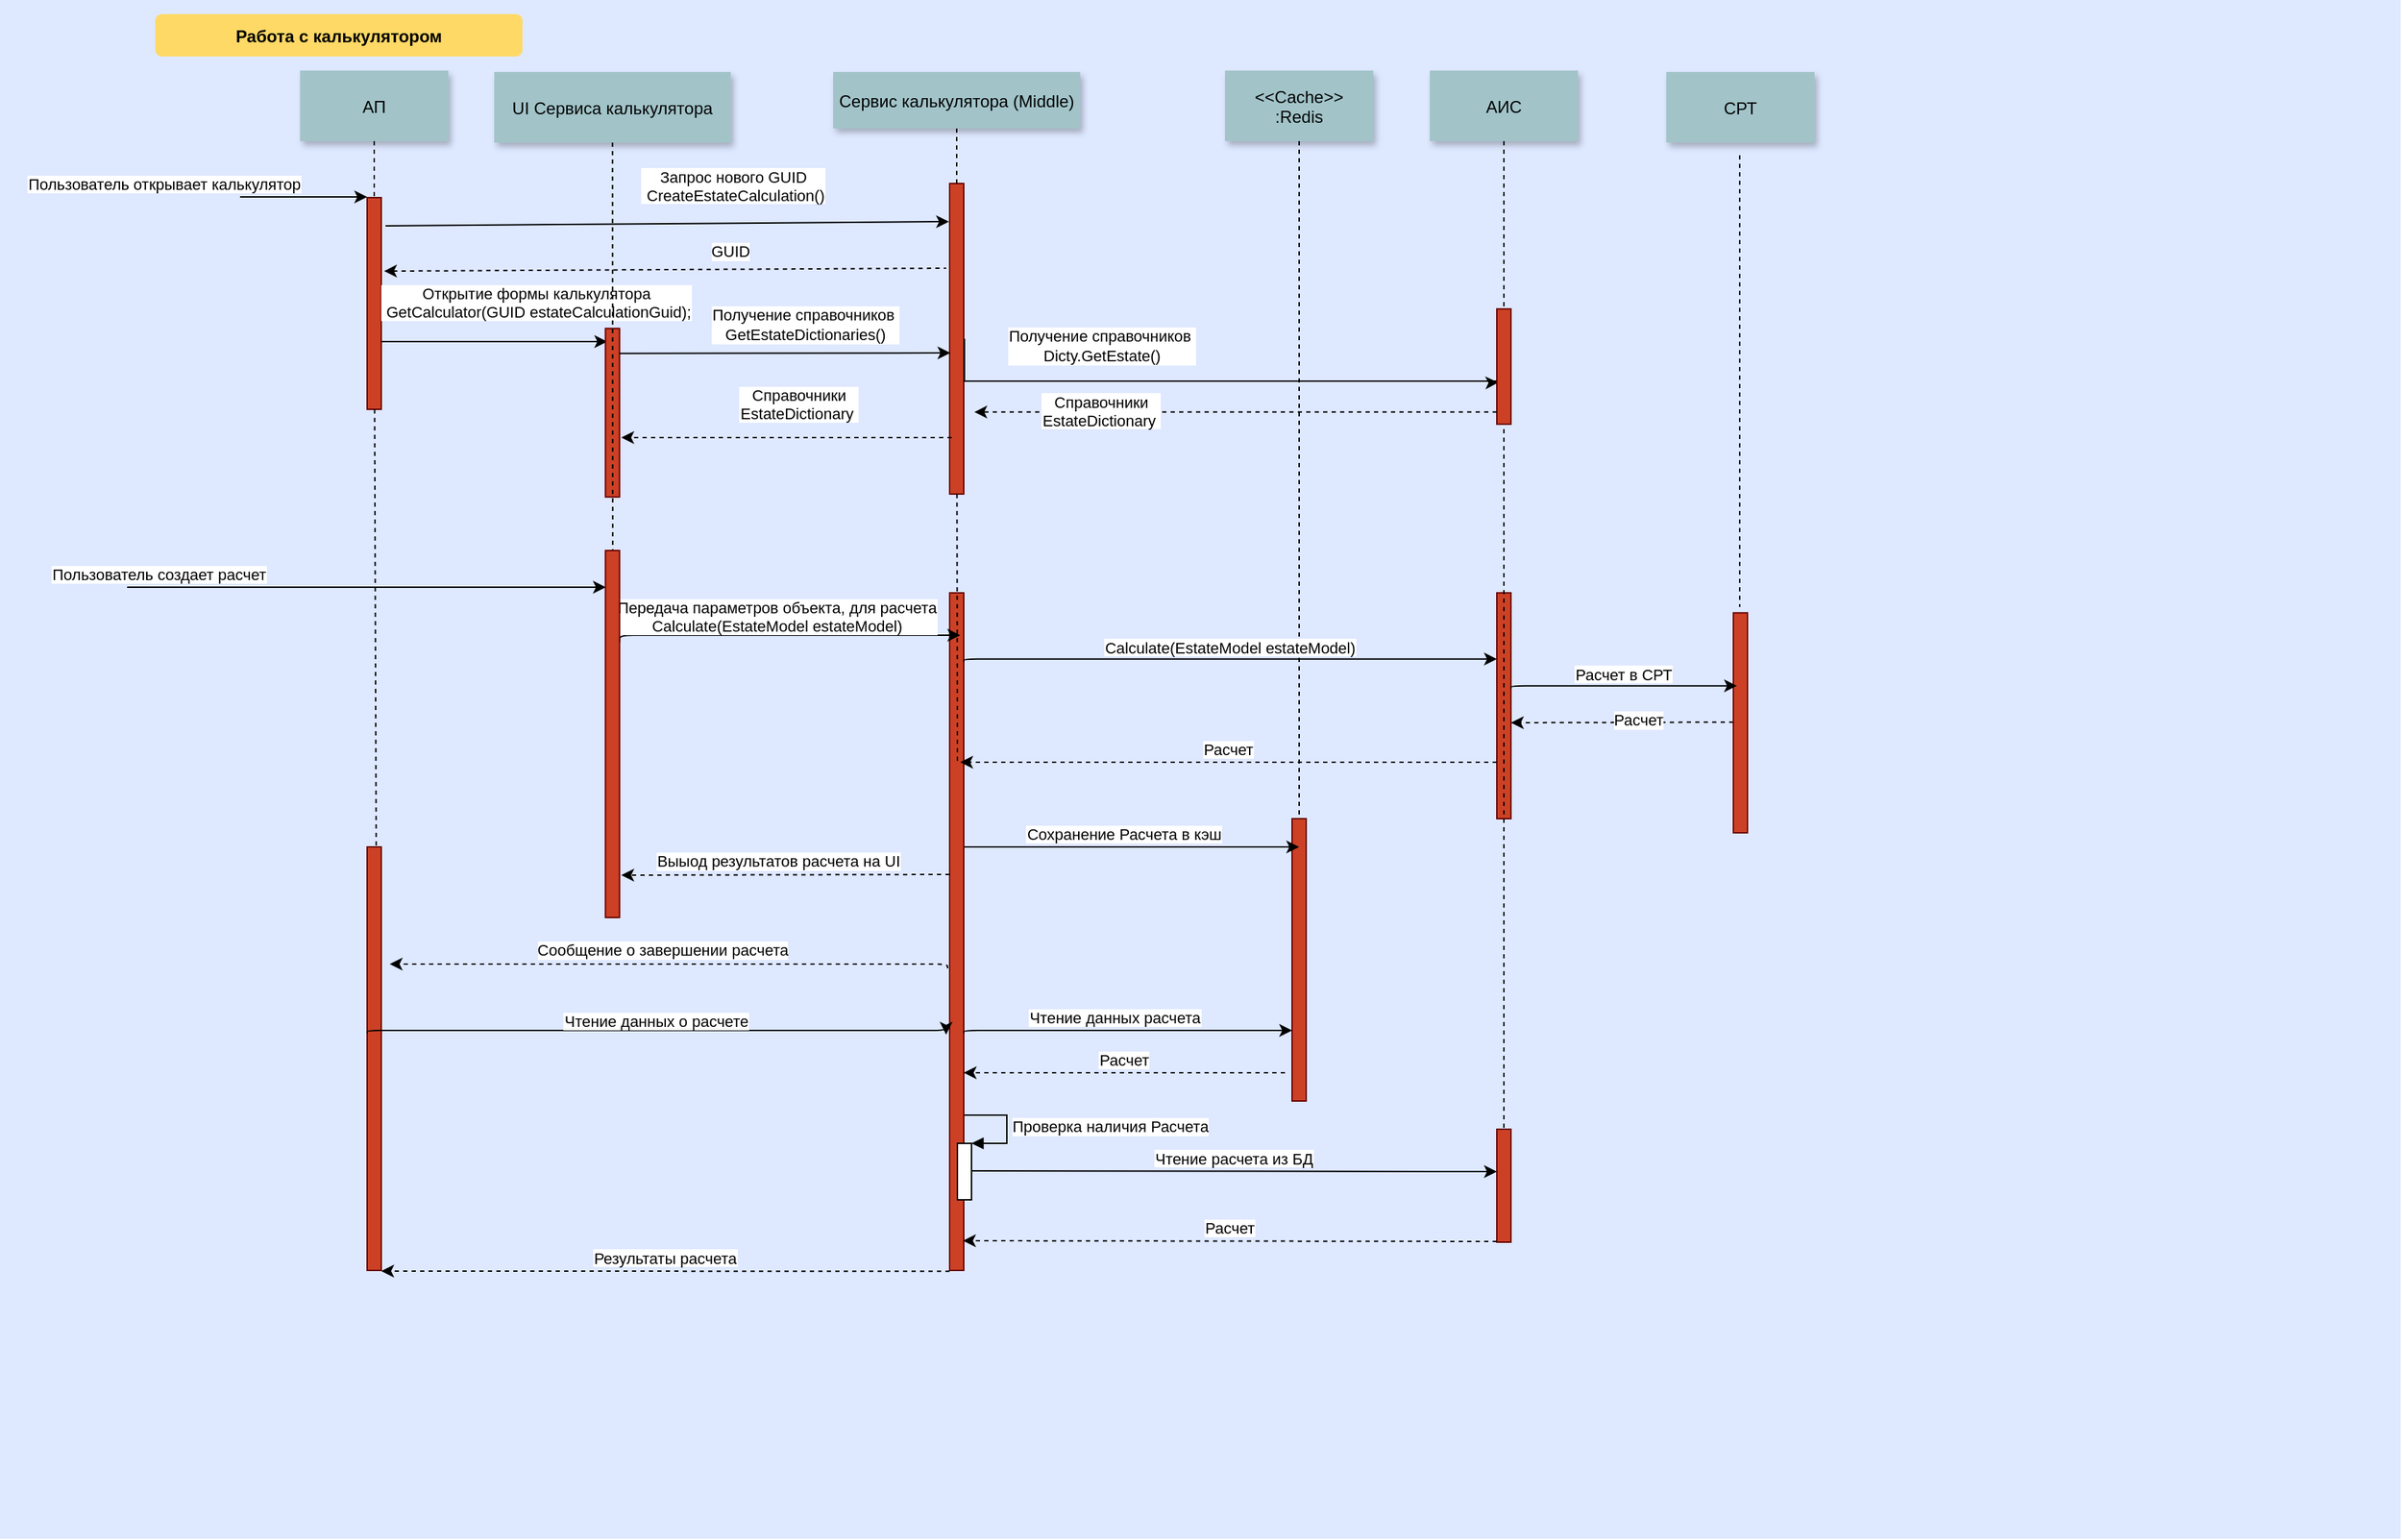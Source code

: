 <mxfile version="14.9.0" type="github">
  <diagram name="Page-1" id="9361dd3d-8414-5efd-6122-117bd74ce7a7">
    <mxGraphModel dx="1822" dy="882" grid="1" gridSize="10" guides="1" tooltips="1" connect="1" arrows="1" fold="1" page="0" pageScale="1.5" pageWidth="826" pageHeight="1169" background="none" math="0" shadow="0">
      <root>
        <mxCell id="0" />
        <mxCell id="1" parent="0" />
        <mxCell id="69" value="" style="fillColor=#DEE8FF;strokeColor=none" parent="1" vertex="1">
          <mxGeometry x="-60" y="10" width="1700" height="1090" as="geometry" />
        </mxCell>
        <mxCell id="2" value="" style="fillColor=#CC4125;strokeColor=#660000" parent="1" vertex="1">
          <mxGeometry x="200" y="150" width="10" height="150" as="geometry" />
        </mxCell>
        <mxCell id="3" value="Пользователь открывает калькулятор" style="edgeStyle=none;verticalLabelPosition=top;verticalAlign=bottom;labelPosition=left;align=right" parent="1" edge="1">
          <mxGeometry x="110" y="49.5" width="100" height="100" as="geometry">
            <mxPoint x="110" y="149.5" as="sourcePoint" />
            <mxPoint x="200" y="149.5" as="targetPoint" />
          </mxGeometry>
        </mxCell>
        <mxCell id="4" value="АП" style="shadow=1;fillColor=#A2C4C9;strokeColor=none" parent="1" vertex="1">
          <mxGeometry x="152.5" y="60" width="105" height="50" as="geometry" />
        </mxCell>
        <mxCell id="6" value="" style="fillColor=#CC4125;strokeColor=#660000" parent="1" vertex="1">
          <mxGeometry x="612.5" y="140" width="10" height="220" as="geometry" />
        </mxCell>
        <mxCell id="7" value="Сервис калькулятора (Middle)" style="shadow=1;fillColor=#A2C4C9;strokeColor=none" parent="1" vertex="1">
          <mxGeometry x="530" y="61" width="175" height="40" as="geometry" />
        </mxCell>
        <mxCell id="8" value="" style="edgeStyle=none;endArrow=none;dashed=1" parent="1" source="7" target="6" edge="1">
          <mxGeometry x="272.335" y="165" width="100" height="100" as="geometry">
            <mxPoint x="347.259" y="110" as="sourcePoint" />
            <mxPoint x="347.576" y="165" as="targetPoint" />
          </mxGeometry>
        </mxCell>
        <mxCell id="19" value="Открытие формы калькулятора&#xa; GetCalculator(GUID estateCalculationGuid);" style="edgeStyle=elbowEdgeStyle;elbow=vertical;verticalLabelPosition=top;verticalAlign=bottom;" parent="1" edge="1">
          <mxGeometry width="100" height="100" as="geometry">
            <mxPoint x="210" y="252" as="sourcePoint" />
            <mxPoint x="370" y="252" as="targetPoint" />
            <Array as="points">
              <mxPoint x="270" y="252" />
              <mxPoint x="490" y="252" />
            </Array>
            <mxPoint x="30" y="-12" as="offset" />
          </mxGeometry>
        </mxCell>
        <mxCell id="eK3PUiwqns1HFzDT2PhF-101" style="edgeStyle=orthogonalEdgeStyle;rounded=0;orthogonalLoop=1;jettySize=auto;html=1;entryX=0.1;entryY=0.638;entryDx=0;entryDy=0;entryPerimeter=0;" edge="1" parent="1" target="eK3PUiwqns1HFzDT2PhF-97">
          <mxGeometry relative="1" as="geometry">
            <mxPoint x="623" y="250" as="sourcePoint" />
            <Array as="points">
              <mxPoint x="623" y="280" />
              <mxPoint x="1000" y="280" />
            </Array>
          </mxGeometry>
        </mxCell>
        <mxCell id="eK3PUiwqns1HFzDT2PhF-102" value="Получение справочников&amp;nbsp;&lt;br&gt;Dicty.GetEstate()" style="edgeLabel;html=1;align=center;verticalAlign=middle;resizable=0;points=[];" vertex="1" connectable="0" parent="eK3PUiwqns1HFzDT2PhF-101">
          <mxGeometry x="0.16" y="-2" relative="1" as="geometry">
            <mxPoint x="-110" y="-27" as="offset" />
          </mxGeometry>
        </mxCell>
        <mxCell id="21" value="" style="fillColor=#CC4125;strokeColor=#660000" parent="1" vertex="1">
          <mxGeometry x="368.75" y="242.7" width="10" height="119.39" as="geometry" />
        </mxCell>
        <mxCell id="22" value="UI Сервиса калькулятора" style="shadow=1;fillColor=#A2C4C9;strokeColor=none" parent="1" vertex="1">
          <mxGeometry x="290" y="61" width="167.5" height="50" as="geometry" />
        </mxCell>
        <mxCell id="23" value="" style="edgeStyle=none;endArrow=none;dashed=1;" parent="1" source="22" edge="1">
          <mxGeometry x="614.488" y="175.0" width="100" height="100" as="geometry">
            <mxPoint x="674.653" y="110" as="sourcePoint" />
            <mxPoint x="374" y="550" as="targetPoint" />
          </mxGeometry>
        </mxCell>
        <mxCell id="24" value="&lt;&lt;Cache&gt;&gt;&#xa;:Redis" style="shadow=1;fillColor=#A2C4C9;strokeColor=none" parent="1" vertex="1">
          <mxGeometry x="807.5" y="60" width="105" height="50" as="geometry" />
        </mxCell>
        <mxCell id="25" value="" style="edgeStyle=none;endArrow=none;dashed=1" parent="1" source="24" target="26" edge="1">
          <mxGeometry x="727.335" y="165" width="100" height="100" as="geometry">
            <mxPoint x="802.259" y="110" as="sourcePoint" />
            <mxPoint x="802.576" y="165" as="targetPoint" />
          </mxGeometry>
        </mxCell>
        <mxCell id="26" value="" style="fillColor=#CC4125;strokeColor=#660000" parent="1" vertex="1">
          <mxGeometry x="855" y="590" width="10" height="200" as="geometry" />
        </mxCell>
        <mxCell id="30" value="АИС" style="shadow=1;fillColor=#A2C4C9;strokeColor=none" parent="1" vertex="1">
          <mxGeometry x="952.5" y="60" width="105" height="50" as="geometry" />
        </mxCell>
        <mxCell id="33" value="" style="edgeStyle=elbowEdgeStyle;elbow=horizontal;endArrow=none;dashed=1" parent="1" source="4" target="2" edge="1">
          <mxGeometry x="230.0" y="310" width="100" height="100" as="geometry">
            <mxPoint x="230.0" y="410" as="sourcePoint" />
            <mxPoint x="330" y="310" as="targetPoint" />
          </mxGeometry>
        </mxCell>
        <mxCell id="34" value="Сохранение Расчета в кэш" style="edgeStyle=elbowEdgeStyle;elbow=vertical;verticalLabelPosition=top;verticalAlign=bottom" parent="1" edge="1">
          <mxGeometry x="482.5" y="580.606" width="100" height="100" as="geometry">
            <mxPoint x="612.5" y="610.0" as="sourcePoint" />
            <mxPoint x="860" y="610" as="targetPoint" />
            <Array as="points" />
          </mxGeometry>
        </mxCell>
        <mxCell id="44" value="" style="edgeStyle=none;dashed=1;endArrow=none;entryX=0.75;entryY=1;entryDx=0;entryDy=0;" parent="1" source="2" target="eK3PUiwqns1HFzDT2PhF-133" edge="1">
          <mxGeometry x="50" y="300" width="100" height="100" as="geometry">
            <mxPoint x="50" y="400" as="sourcePoint" />
            <mxPoint x="205" y="470" as="targetPoint" />
          </mxGeometry>
        </mxCell>
        <mxCell id="48" value="" style="fillColor=#CC4125;strokeColor=#660000" parent="1" vertex="1">
          <mxGeometry x="612.5" y="430.01" width="10" height="479.99" as="geometry" />
        </mxCell>
        <mxCell id="49" value="" style="fillColor=#CC4125;strokeColor=#660000" parent="1" vertex="1">
          <mxGeometry x="1000" y="430" width="10" height="160" as="geometry" />
        </mxCell>
        <mxCell id="50" value="" style="edgeStyle=none;endArrow=none;dashed=1" parent="1" source="30" target="eK3PUiwqns1HFzDT2PhF-143" edge="1">
          <mxGeometry x="956.571" y="205" width="100" height="100" as="geometry">
            <mxPoint x="1031.736" y="150" as="sourcePoint" />
            <mxPoint x="1031.736" y="329.394" as="targetPoint" />
          </mxGeometry>
        </mxCell>
        <mxCell id="52" value="" style="edgeStyle=none;endArrow=none;dashed=1" parent="1" source="6" edge="1">
          <mxGeometry x="376.571" y="339.697" width="100" height="100" as="geometry">
            <mxPoint x="451.736" y="284.697" as="sourcePoint" />
            <mxPoint x="618" y="550" as="targetPoint" />
          </mxGeometry>
        </mxCell>
        <mxCell id="53" value="Передача параметров объекта, для расчета&#xa;Calculate(EstateModel estateModel)" style="edgeStyle=elbowEdgeStyle;elbow=vertical;verticalLabelPosition=top;verticalAlign=bottom;exitX=1;exitY=0.25;exitDx=0;exitDy=0;" parent="1" edge="1" source="eK3PUiwqns1HFzDT2PhF-111">
          <mxGeometry width="100" height="100" as="geometry">
            <mxPoint x="352.5" y="477.569" as="sourcePoint" />
            <mxPoint x="620" y="460" as="targetPoint" />
            <Array as="points">
              <mxPoint x="379" y="460" />
              <mxPoint x="380" y="440" />
            </Array>
            <mxPoint x="-9" as="offset" />
          </mxGeometry>
        </mxCell>
        <mxCell id="54" value="" style="edgeStyle=elbowEdgeStyle;elbow=vertical;dashed=1;verticalLabelPosition=bottom;verticalAlign=top" parent="1" edge="1">
          <mxGeometry x="697.5" y="528.928" width="100" height="100" as="geometry">
            <mxPoint x="1167.5" y="521.586" as="sourcePoint" />
            <mxPoint x="1010" y="521.92" as="targetPoint" />
            <Array as="points" />
          </mxGeometry>
        </mxCell>
        <mxCell id="eK3PUiwqns1HFzDT2PhF-130" value="Расчет" style="edgeLabel;html=1;align=center;verticalAlign=middle;resizable=0;points=[];" vertex="1" connectable="0" parent="54">
          <mxGeometry relative="1" as="geometry">
            <mxPoint x="11" y="-2" as="offset" />
          </mxGeometry>
        </mxCell>
        <mxCell id="67" value="" style="edgeStyle=elbowEdgeStyle;elbow=vertical;dashed=1;verticalLabelPosition=bottom;verticalAlign=top" parent="1" edge="1">
          <mxGeometry x="777.5" y="744.342" width="100" height="100" as="geometry">
            <mxPoint x="612.5" y="629.5" as="sourcePoint" />
            <mxPoint x="380" y="630" as="targetPoint" />
            <Array as="points" />
          </mxGeometry>
        </mxCell>
        <mxCell id="eK3PUiwqns1HFzDT2PhF-132" value="Выыод результатов расчета на UI" style="edgeLabel;html=1;align=center;verticalAlign=middle;resizable=0;points=[];" vertex="1" connectable="0" parent="67">
          <mxGeometry relative="1" as="geometry">
            <mxPoint x="-6" y="-10" as="offset" />
          </mxGeometry>
        </mxCell>
        <mxCell id="68" value="Расчет" style="edgeStyle=elbowEdgeStyle;elbow=vertical;dashed=1;verticalLabelPosition=bottom;verticalAlign=bottom;exitX=0;exitY=0.75;exitDx=0;exitDy=0;" parent="1" source="49" edge="1">
          <mxGeometry x="540" y="559.078" width="100" height="100" as="geometry">
            <mxPoint x="1137.5" y="610" as="sourcePoint" />
            <mxPoint x="620" y="550" as="targetPoint" />
            <Array as="points" />
          </mxGeometry>
        </mxCell>
        <mxCell id="71" value="Работа с калькулятором" style="rounded=1;fontStyle=1;fillColor=#FFD966;strokeColor=none" parent="1" vertex="1">
          <mxGeometry x="50" y="20" width="260" height="30" as="geometry" />
        </mxCell>
        <mxCell id="eK3PUiwqns1HFzDT2PhF-93" value="СРТ" style="shadow=1;fillColor=#A2C4C9;strokeColor=none" vertex="1" parent="1">
          <mxGeometry x="1120" y="61" width="105" height="50" as="geometry" />
        </mxCell>
        <mxCell id="eK3PUiwqns1HFzDT2PhF-97" value="" style="fillColor=#CC4125;strokeColor=#660000" vertex="1" parent="1">
          <mxGeometry x="1000" y="228.863" width="10" height="81.667" as="geometry" />
        </mxCell>
        <mxCell id="eK3PUiwqns1HFzDT2PhF-105" value="Справочники&#xa;EstateDictionary " style="edgeStyle=elbowEdgeStyle;elbow=vertical;dashed=1;verticalLabelPosition=bottom;verticalAlign=top;" edge="1" parent="1">
          <mxGeometry y="31.89" width="100" height="100" as="geometry">
            <mxPoint x="1000" y="301.89" as="sourcePoint" />
            <mxPoint x="630" y="301.89" as="targetPoint" />
            <Array as="points">
              <mxPoint x="810" y="301.89" />
            </Array>
            <mxPoint x="-95" y="-20" as="offset" />
          </mxGeometry>
        </mxCell>
        <mxCell id="eK3PUiwqns1HFzDT2PhF-107" value="Пользователь создает расчет" style="edgeStyle=none;verticalLabelPosition=top;verticalAlign=bottom;labelPosition=left;align=right;entryX=0.025;entryY=0.1;entryDx=0;entryDy=0;entryPerimeter=0;" edge="1" parent="1" target="eK3PUiwqns1HFzDT2PhF-111">
          <mxGeometry width="100" height="100" as="geometry">
            <mxPoint x="30" y="426" as="sourcePoint" />
            <mxPoint x="200" y="370" as="targetPoint" />
            <mxPoint x="-69" as="offset" />
          </mxGeometry>
        </mxCell>
        <mxCell id="eK3PUiwqns1HFzDT2PhF-111" value="" style="fillColor=#CC4125;strokeColor=#660000" vertex="1" parent="1">
          <mxGeometry x="368.75" y="400" width="10" height="260" as="geometry" />
        </mxCell>
        <mxCell id="eK3PUiwqns1HFzDT2PhF-116" value="Calculate(EstateModel estateModel)" style="edgeStyle=elbowEdgeStyle;elbow=vertical;verticalLabelPosition=top;verticalAlign=bottom;exitX=1.025;exitY=0.647;exitDx=0;exitDy=0;exitPerimeter=0;" edge="1" parent="1">
          <mxGeometry x="773.5" y="453.726" width="100" height="100" as="geometry">
            <mxPoint x="622.5" y="478.921" as="sourcePoint" />
            <mxPoint x="1000" y="477" as="targetPoint" />
            <Array as="points">
              <mxPoint x="673.5" y="476.92" />
              <mxPoint x="623.5" y="456.92" />
            </Array>
          </mxGeometry>
        </mxCell>
        <mxCell id="eK3PUiwqns1HFzDT2PhF-117" value="" style="edgeStyle=none;verticalLabelPosition=top;verticalAlign=bottom;endArrow=none;startArrow=classic;dashed=1;exitX=1.2;exitY=0.347;exitDx=0;exitDy=0;exitPerimeter=0;" edge="1" parent="1" source="2">
          <mxGeometry x="220" y="132.499" width="100" height="100" as="geometry">
            <mxPoint x="210" y="219.999" as="sourcePoint" />
            <mxPoint x="610" y="200" as="targetPoint" />
          </mxGeometry>
        </mxCell>
        <mxCell id="eK3PUiwqns1HFzDT2PhF-118" value="GUID" style="edgeLabel;html=1;align=center;verticalAlign=middle;resizable=0;points=[];" vertex="1" connectable="0" parent="eK3PUiwqns1HFzDT2PhF-117">
          <mxGeometry relative="1" as="geometry">
            <mxPoint x="46" y="-13" as="offset" />
          </mxGeometry>
        </mxCell>
        <mxCell id="eK3PUiwqns1HFzDT2PhF-119" value="Запрос нового GUID&#xa; CreateEstateCalculation()" style="edgeStyle=none;verticalLabelPosition=top;verticalAlign=bottom;exitX=1.3;exitY=0.133;exitDx=0;exitDy=0;exitPerimeter=0;" edge="1" parent="1" source="2">
          <mxGeometry width="100" height="100" as="geometry">
            <mxPoint x="213" y="169.95" as="sourcePoint" />
            <mxPoint x="612" y="167" as="targetPoint" />
            <mxPoint x="47" y="-11" as="offset" />
          </mxGeometry>
        </mxCell>
        <mxCell id="eK3PUiwqns1HFzDT2PhF-123" value="Справочники&#xa;EstateDictionary " style="edgeStyle=elbowEdgeStyle;elbow=vertical;dashed=1;verticalLabelPosition=bottom;verticalAlign=top;" edge="1" parent="1">
          <mxGeometry y="30" width="100" height="100" as="geometry">
            <mxPoint x="614" y="320" as="sourcePoint" />
            <mxPoint x="380" y="320" as="targetPoint" />
            <Array as="points">
              <mxPoint x="548.75" y="320" />
            </Array>
            <mxPoint x="9" y="-43" as="offset" />
          </mxGeometry>
        </mxCell>
        <mxCell id="eK3PUiwqns1HFzDT2PhF-124" style="edgeStyle=orthogonalEdgeStyle;rounded=0;orthogonalLoop=1;jettySize=auto;html=1;" edge="1" parent="1">
          <mxGeometry relative="1" as="geometry">
            <mxPoint x="378.75" y="260.41" as="sourcePoint" />
            <mxPoint x="613" y="260" as="targetPoint" />
            <Array as="points">
              <mxPoint x="613" y="260" />
            </Array>
          </mxGeometry>
        </mxCell>
        <mxCell id="eK3PUiwqns1HFzDT2PhF-125" value="Получение справочников&amp;nbsp;&lt;br&gt;GetEstateDictionaries()" style="edgeLabel;html=1;align=center;verticalAlign=middle;resizable=0;points=[];" vertex="1" connectable="0" parent="eK3PUiwqns1HFzDT2PhF-124">
          <mxGeometry x="0.16" y="-2" relative="1" as="geometry">
            <mxPoint x="-5" y="-22" as="offset" />
          </mxGeometry>
        </mxCell>
        <mxCell id="eK3PUiwqns1HFzDT2PhF-126" value="" style="edgeStyle=none;endArrow=none;dashed=1" edge="1" parent="1">
          <mxGeometry x="1123.571" y="215" width="100" height="100" as="geometry">
            <mxPoint x="1172" y="120" as="sourcePoint" />
            <mxPoint x="1172" y="440" as="targetPoint" />
          </mxGeometry>
        </mxCell>
        <mxCell id="eK3PUiwqns1HFzDT2PhF-127" value="" style="fillColor=#CC4125;strokeColor=#660000" vertex="1" parent="1">
          <mxGeometry x="1167.5" y="444.17" width="10" height="155.83" as="geometry" />
        </mxCell>
        <mxCell id="eK3PUiwqns1HFzDT2PhF-129" value="Расчет в СРТ" style="edgeStyle=elbowEdgeStyle;elbow=vertical;verticalLabelPosition=top;verticalAlign=bottom;exitX=1.025;exitY=0.647;exitDx=0;exitDy=0;exitPerimeter=0;" edge="1" parent="1">
          <mxGeometry x="1161" y="472.636" width="100" height="100" as="geometry">
            <mxPoint x="1010" y="497.831" as="sourcePoint" />
            <mxPoint x="1170" y="496" as="targetPoint" />
            <Array as="points">
              <mxPoint x="1061" y="495.83" />
              <mxPoint x="1011" y="475.83" />
            </Array>
          </mxGeometry>
        </mxCell>
        <mxCell id="eK3PUiwqns1HFzDT2PhF-133" value="" style="fillColor=#CC4125;strokeColor=#660000" vertex="1" parent="1">
          <mxGeometry x="200" y="610" width="10" height="300" as="geometry" />
        </mxCell>
        <mxCell id="eK3PUiwqns1HFzDT2PhF-134" value="" style="edgeStyle=elbowEdgeStyle;elbow=vertical;dashed=1;verticalLabelPosition=bottom;verticalAlign=top;entryX=1.6;entryY=0.277;entryDx=0;entryDy=0;entryPerimeter=0;" edge="1" parent="1" target="eK3PUiwqns1HFzDT2PhF-133">
          <mxGeometry x="776.25" y="799.342" width="100" height="100" as="geometry">
            <mxPoint x="611" y="696" as="sourcePoint" />
            <mxPoint x="378.75" y="685" as="targetPoint" />
            <Array as="points">
              <mxPoint x="290" y="693" />
              <mxPoint x="540" y="690" />
            </Array>
          </mxGeometry>
        </mxCell>
        <mxCell id="eK3PUiwqns1HFzDT2PhF-135" value="Сообщение о завершении расчета" style="edgeLabel;html=1;align=center;verticalAlign=middle;resizable=0;points=[];" vertex="1" connectable="0" parent="eK3PUiwqns1HFzDT2PhF-134">
          <mxGeometry relative="1" as="geometry">
            <mxPoint x="-6" y="-10" as="offset" />
          </mxGeometry>
        </mxCell>
        <mxCell id="eK3PUiwqns1HFzDT2PhF-136" value="Чтение данных о расчете" style="edgeStyle=elbowEdgeStyle;elbow=vertical;verticalLabelPosition=top;verticalAlign=bottom;exitX=1.025;exitY=0.647;exitDx=0;exitDy=0;exitPerimeter=0;" edge="1" parent="1">
          <mxGeometry x="351" y="716.806" width="100" height="100" as="geometry">
            <mxPoint x="200" y="742.001" as="sourcePoint" />
            <mxPoint x="610" y="743" as="targetPoint" />
            <Array as="points">
              <mxPoint x="251" y="740" />
              <mxPoint x="201" y="720" />
            </Array>
          </mxGeometry>
        </mxCell>
        <mxCell id="eK3PUiwqns1HFzDT2PhF-137" value="Чтение данных расчета" style="edgeStyle=elbowEdgeStyle;elbow=vertical;verticalLabelPosition=top;verticalAlign=bottom;exitX=1.025;exitY=0.647;exitDx=0;exitDy=0;exitPerimeter=0;entryX=0;entryY=0.75;entryDx=0;entryDy=0;" edge="1" parent="1" target="26">
          <mxGeometry width="100" height="100" as="geometry">
            <mxPoint x="622.5" y="742.001" as="sourcePoint" />
            <mxPoint x="850" y="740" as="targetPoint" />
            <Array as="points">
              <mxPoint x="673.5" y="740" />
              <mxPoint x="623.5" y="720" />
            </Array>
            <mxPoint x="-9" y="-1" as="offset" />
          </mxGeometry>
        </mxCell>
        <mxCell id="eK3PUiwqns1HFzDT2PhF-138" value="Расчет" style="edgeStyle=elbowEdgeStyle;elbow=vertical;dashed=1;verticalLabelPosition=bottom;verticalAlign=bottom;" edge="1" parent="1">
          <mxGeometry x="542.5" y="779.078" width="100" height="100" as="geometry">
            <mxPoint x="850" y="770" as="sourcePoint" />
            <mxPoint x="622.5" y="770" as="targetPoint" />
            <Array as="points" />
          </mxGeometry>
        </mxCell>
        <mxCell id="eK3PUiwqns1HFzDT2PhF-141" value="" style="html=1;points=[];perimeter=orthogonalPerimeter;" vertex="1" parent="1">
          <mxGeometry x="618" y="820" width="10" height="40" as="geometry" />
        </mxCell>
        <mxCell id="eK3PUiwqns1HFzDT2PhF-142" value="Проверка наличия Расчета" style="edgeStyle=orthogonalEdgeStyle;html=1;align=left;spacingLeft=2;endArrow=block;rounded=0;entryX=1;entryY=0;" edge="1" target="eK3PUiwqns1HFzDT2PhF-141" parent="1">
          <mxGeometry relative="1" as="geometry">
            <mxPoint x="623" y="800" as="sourcePoint" />
            <Array as="points">
              <mxPoint x="653" y="800" />
            </Array>
          </mxGeometry>
        </mxCell>
        <mxCell id="eK3PUiwqns1HFzDT2PhF-143" value="" style="fillColor=#CC4125;strokeColor=#660000" vertex="1" parent="1">
          <mxGeometry x="1000" y="810" width="10" height="80" as="geometry" />
        </mxCell>
        <mxCell id="eK3PUiwqns1HFzDT2PhF-147" value="Чтение расчета из БД" style="edgeStyle=elbowEdgeStyle;elbow=vertical;verticalLabelPosition=top;verticalAlign=bottom" edge="1" parent="1">
          <mxGeometry x="498" y="810.106" width="100" height="100" as="geometry">
            <mxPoint x="628" y="839.5" as="sourcePoint" />
            <mxPoint x="1000" y="840" as="targetPoint" />
            <Array as="points" />
          </mxGeometry>
        </mxCell>
        <mxCell id="eK3PUiwqns1HFzDT2PhF-148" value="Расчет" style="edgeStyle=elbowEdgeStyle;elbow=vertical;dashed=1;verticalLabelPosition=bottom;verticalAlign=bottom;entryX=0.95;entryY=0.956;entryDx=0;entryDy=0;entryPerimeter=0;" edge="1" parent="1" target="48">
          <mxGeometry x="692.5" y="898.578" width="100" height="100" as="geometry">
            <mxPoint x="1000" y="889.5" as="sourcePoint" />
            <mxPoint x="772.5" y="889.5" as="targetPoint" />
            <Array as="points" />
          </mxGeometry>
        </mxCell>
        <mxCell id="eK3PUiwqns1HFzDT2PhF-149" value="Результаты расчета" style="edgeStyle=elbowEdgeStyle;elbow=vertical;dashed=1;verticalLabelPosition=bottom;verticalAlign=bottom;" edge="1" parent="1">
          <mxGeometry x="305" y="919.698" width="100" height="100" as="geometry">
            <mxPoint x="612.5" y="910.62" as="sourcePoint" />
            <mxPoint x="210" y="910" as="targetPoint" />
            <Array as="points" />
          </mxGeometry>
        </mxCell>
      </root>
    </mxGraphModel>
  </diagram>
</mxfile>
